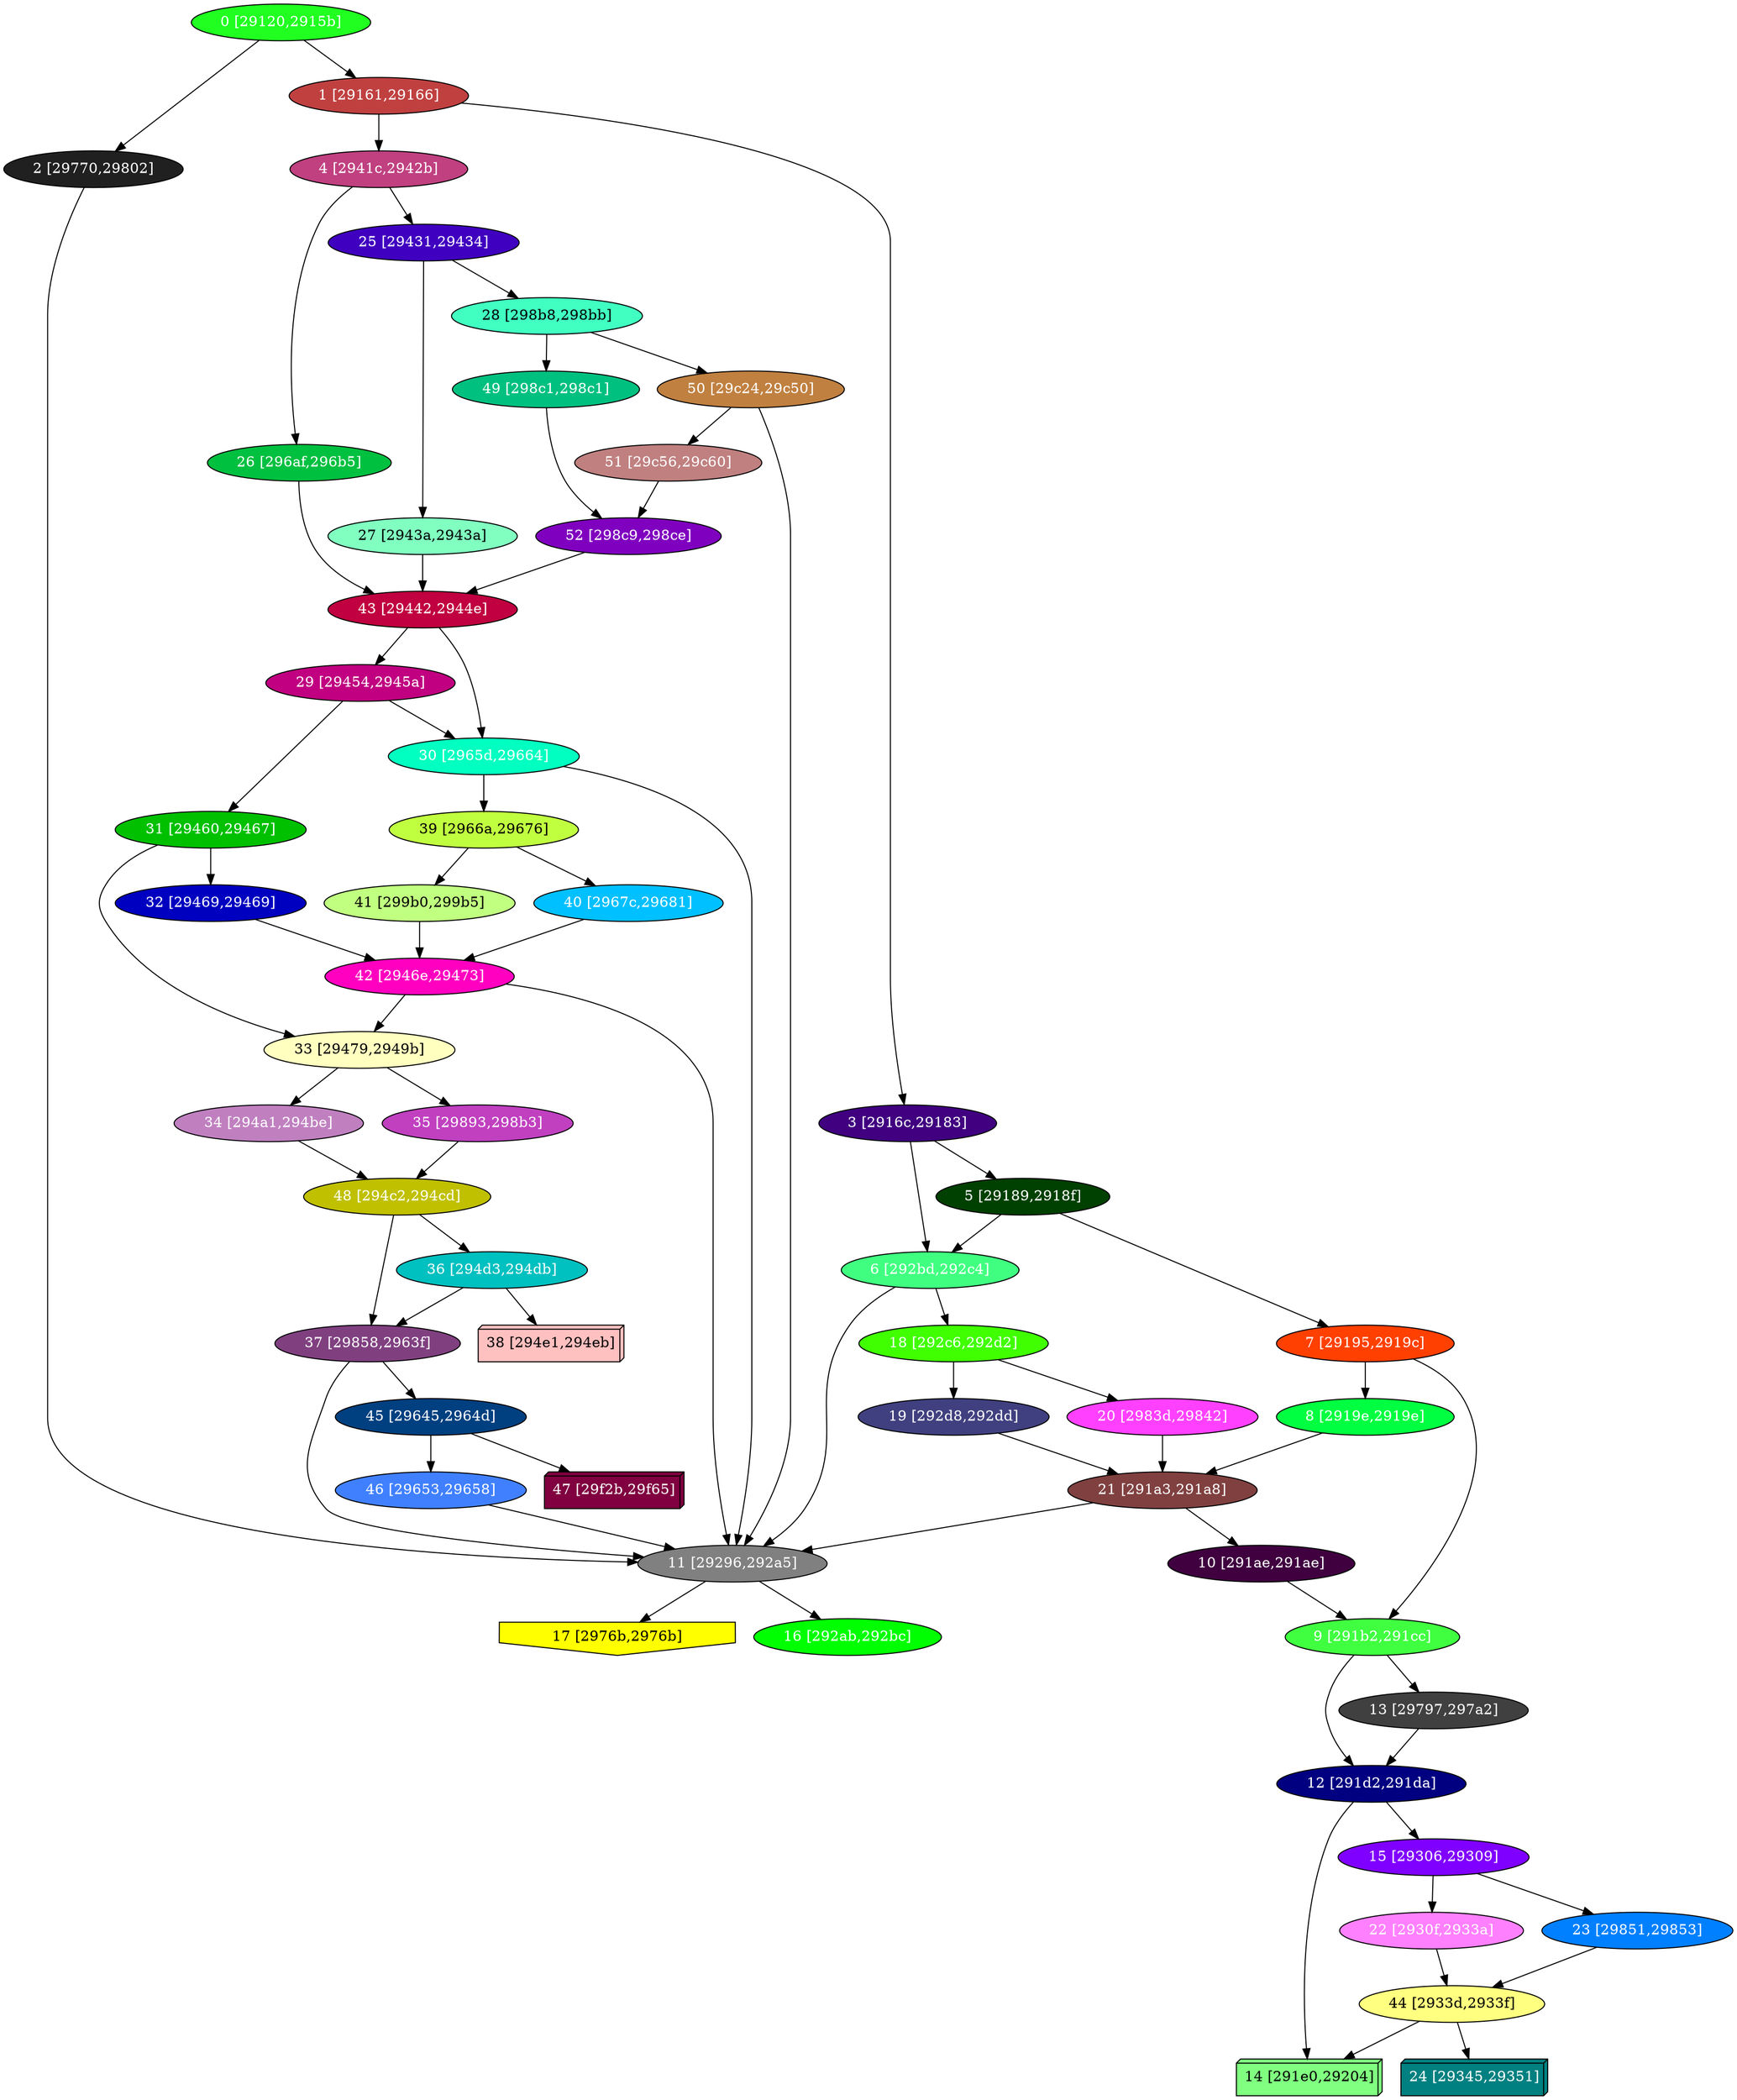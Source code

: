 diGraph libnss3{
	libnss3_0  [style=filled fillcolor="#20FF20" fontcolor="#ffffff" shape=oval label="0 [29120,2915b]"]
	libnss3_1  [style=filled fillcolor="#C04040" fontcolor="#ffffff" shape=oval label="1 [29161,29166]"]
	libnss3_2  [style=filled fillcolor="#202020" fontcolor="#ffffff" shape=oval label="2 [29770,29802]"]
	libnss3_3  [style=filled fillcolor="#400080" fontcolor="#ffffff" shape=oval label="3 [2916c,29183]"]
	libnss3_4  [style=filled fillcolor="#C04080" fontcolor="#ffffff" shape=oval label="4 [2941c,2942b]"]
	libnss3_5  [style=filled fillcolor="#004000" fontcolor="#ffffff" shape=oval label="5 [29189,2918f]"]
	libnss3_6  [style=filled fillcolor="#40FF80" fontcolor="#ffffff" shape=oval label="6 [292bd,292c4]"]
	libnss3_7  [style=filled fillcolor="#FF4000" fontcolor="#ffffff" shape=oval label="7 [29195,2919c]"]
	libnss3_8  [style=filled fillcolor="#00FF40" fontcolor="#ffffff" shape=oval label="8 [2919e,2919e]"]
	libnss3_9  [style=filled fillcolor="#40FF40" fontcolor="#ffffff" shape=oval label="9 [291b2,291cc]"]
	libnss3_a  [style=filled fillcolor="#400040" fontcolor="#ffffff" shape=oval label="10 [291ae,291ae]"]
	libnss3_b  [style=filled fillcolor="#808080" fontcolor="#ffffff" shape=oval label="11 [29296,292a5]"]
	libnss3_c  [style=filled fillcolor="#000080" fontcolor="#ffffff" shape=oval label="12 [291d2,291da]"]
	libnss3_d  [style=filled fillcolor="#404040" fontcolor="#ffffff" shape=oval label="13 [29797,297a2]"]
	libnss3_e  [style=filled fillcolor="#80FF80" fontcolor="#000000" shape=box3d label="14 [291e0,29204]"]
	libnss3_f  [style=filled fillcolor="#8000FF" fontcolor="#ffffff" shape=oval label="15 [29306,29309]"]
	libnss3_10  [style=filled fillcolor="#00FF00" fontcolor="#ffffff" shape=oval label="16 [292ab,292bc]"]
	libnss3_11  [style=filled fillcolor="#FFFF00" fontcolor="#000000" shape=invhouse label="17 [2976b,2976b]"]
	libnss3_12  [style=filled fillcolor="#40FF00" fontcolor="#ffffff" shape=oval label="18 [292c6,292d2]"]
	libnss3_13  [style=filled fillcolor="#404080" fontcolor="#ffffff" shape=oval label="19 [292d8,292dd]"]
	libnss3_14  [style=filled fillcolor="#FF40FF" fontcolor="#ffffff" shape=oval label="20 [2983d,29842]"]
	libnss3_15  [style=filled fillcolor="#804040" fontcolor="#ffffff" shape=oval label="21 [291a3,291a8]"]
	libnss3_16  [style=filled fillcolor="#FF80FF" fontcolor="#ffffff" shape=oval label="22 [2930f,2933a]"]
	libnss3_17  [style=filled fillcolor="#0080FF" fontcolor="#ffffff" shape=oval label="23 [29851,29853]"]
	libnss3_18  [style=filled fillcolor="#008080" fontcolor="#ffffff" shape=box3d label="24 [29345,29351]"]
	libnss3_19  [style=filled fillcolor="#4000C0" fontcolor="#ffffff" shape=oval label="25 [29431,29434]"]
	libnss3_1a  [style=filled fillcolor="#00C040" fontcolor="#ffffff" shape=oval label="26 [296af,296b5]"]
	libnss3_1b  [style=filled fillcolor="#80FFC0" fontcolor="#000000" shape=oval label="27 [2943a,2943a]"]
	libnss3_1c  [style=filled fillcolor="#40FFC0" fontcolor="#000000" shape=oval label="28 [298b8,298bb]"]
	libnss3_1d  [style=filled fillcolor="#C00080" fontcolor="#ffffff" shape=oval label="29 [29454,2945a]"]
	libnss3_1e  [style=filled fillcolor="#00FFC0" fontcolor="#ffffff" shape=oval label="30 [2965d,29664]"]
	libnss3_1f  [style=filled fillcolor="#00C000" fontcolor="#ffffff" shape=oval label="31 [29460,29467]"]
	libnss3_20  [style=filled fillcolor="#0000C0" fontcolor="#ffffff" shape=oval label="32 [29469,29469]"]
	libnss3_21  [style=filled fillcolor="#FFFFC0" fontcolor="#000000" shape=oval label="33 [29479,2949b]"]
	libnss3_22  [style=filled fillcolor="#C080C0" fontcolor="#ffffff" shape=oval label="34 [294a1,294be]"]
	libnss3_23  [style=filled fillcolor="#C040C0" fontcolor="#ffffff" shape=oval label="35 [29893,298b3]"]
	libnss3_24  [style=filled fillcolor="#00C0C0" fontcolor="#ffffff" shape=oval label="36 [294d3,294db]"]
	libnss3_25  [style=filled fillcolor="#804080" fontcolor="#ffffff" shape=oval label="37 [29858,2963f]"]
	libnss3_26  [style=filled fillcolor="#FFC0C0" fontcolor="#000000" shape=box3d label="38 [294e1,294eb]"]
	libnss3_27  [style=filled fillcolor="#C0FF40" fontcolor="#000000" shape=oval label="39 [2966a,29676]"]
	libnss3_28  [style=filled fillcolor="#00C0FF" fontcolor="#ffffff" shape=oval label="40 [2967c,29681]"]
	libnss3_29  [style=filled fillcolor="#C0FF80" fontcolor="#000000" shape=oval label="41 [299b0,299b5]"]
	libnss3_2a  [style=filled fillcolor="#FF00C0" fontcolor="#ffffff" shape=oval label="42 [2946e,29473]"]
	libnss3_2b  [style=filled fillcolor="#C00040" fontcolor="#ffffff" shape=oval label="43 [29442,2944e]"]
	libnss3_2c  [style=filled fillcolor="#FFFF80" fontcolor="#000000" shape=oval label="44 [2933d,2933f]"]
	libnss3_2d  [style=filled fillcolor="#004080" fontcolor="#ffffff" shape=oval label="45 [29645,2964d]"]
	libnss3_2e  [style=filled fillcolor="#4080FF" fontcolor="#ffffff" shape=oval label="46 [29653,29658]"]
	libnss3_2f  [style=filled fillcolor="#800040" fontcolor="#ffffff" shape=box3d label="47 [29f2b,29f65]"]
	libnss3_30  [style=filled fillcolor="#C0C000" fontcolor="#ffffff" shape=oval label="48 [294c2,294cd]"]
	libnss3_31  [style=filled fillcolor="#00C080" fontcolor="#ffffff" shape=oval label="49 [298c1,298c1]"]
	libnss3_32  [style=filled fillcolor="#C08040" fontcolor="#ffffff" shape=oval label="50 [29c24,29c50]"]
	libnss3_33  [style=filled fillcolor="#C08080" fontcolor="#ffffff" shape=oval label="51 [29c56,29c60]"]
	libnss3_34  [style=filled fillcolor="#8000C0" fontcolor="#ffffff" shape=oval label="52 [298c9,298ce]"]

	libnss3_0 -> libnss3_1
	libnss3_0 -> libnss3_2
	libnss3_1 -> libnss3_3
	libnss3_1 -> libnss3_4
	libnss3_2 -> libnss3_b
	libnss3_3 -> libnss3_5
	libnss3_3 -> libnss3_6
	libnss3_4 -> libnss3_19
	libnss3_4 -> libnss3_1a
	libnss3_5 -> libnss3_6
	libnss3_5 -> libnss3_7
	libnss3_6 -> libnss3_b
	libnss3_6 -> libnss3_12
	libnss3_7 -> libnss3_8
	libnss3_7 -> libnss3_9
	libnss3_8 -> libnss3_15
	libnss3_9 -> libnss3_c
	libnss3_9 -> libnss3_d
	libnss3_a -> libnss3_9
	libnss3_b -> libnss3_10
	libnss3_b -> libnss3_11
	libnss3_c -> libnss3_e
	libnss3_c -> libnss3_f
	libnss3_d -> libnss3_c
	libnss3_f -> libnss3_16
	libnss3_f -> libnss3_17
	libnss3_12 -> libnss3_13
	libnss3_12 -> libnss3_14
	libnss3_13 -> libnss3_15
	libnss3_14 -> libnss3_15
	libnss3_15 -> libnss3_a
	libnss3_15 -> libnss3_b
	libnss3_16 -> libnss3_2c
	libnss3_17 -> libnss3_2c
	libnss3_19 -> libnss3_1b
	libnss3_19 -> libnss3_1c
	libnss3_1a -> libnss3_2b
	libnss3_1b -> libnss3_2b
	libnss3_1c -> libnss3_31
	libnss3_1c -> libnss3_32
	libnss3_1d -> libnss3_1e
	libnss3_1d -> libnss3_1f
	libnss3_1e -> libnss3_b
	libnss3_1e -> libnss3_27
	libnss3_1f -> libnss3_20
	libnss3_1f -> libnss3_21
	libnss3_20 -> libnss3_2a
	libnss3_21 -> libnss3_22
	libnss3_21 -> libnss3_23
	libnss3_22 -> libnss3_30
	libnss3_23 -> libnss3_30
	libnss3_24 -> libnss3_25
	libnss3_24 -> libnss3_26
	libnss3_25 -> libnss3_b
	libnss3_25 -> libnss3_2d
	libnss3_27 -> libnss3_28
	libnss3_27 -> libnss3_29
	libnss3_28 -> libnss3_2a
	libnss3_29 -> libnss3_2a
	libnss3_2a -> libnss3_b
	libnss3_2a -> libnss3_21
	libnss3_2b -> libnss3_1d
	libnss3_2b -> libnss3_1e
	libnss3_2c -> libnss3_e
	libnss3_2c -> libnss3_18
	libnss3_2d -> libnss3_2e
	libnss3_2d -> libnss3_2f
	libnss3_2e -> libnss3_b
	libnss3_30 -> libnss3_24
	libnss3_30 -> libnss3_25
	libnss3_31 -> libnss3_34
	libnss3_32 -> libnss3_b
	libnss3_32 -> libnss3_33
	libnss3_33 -> libnss3_34
	libnss3_34 -> libnss3_2b
}